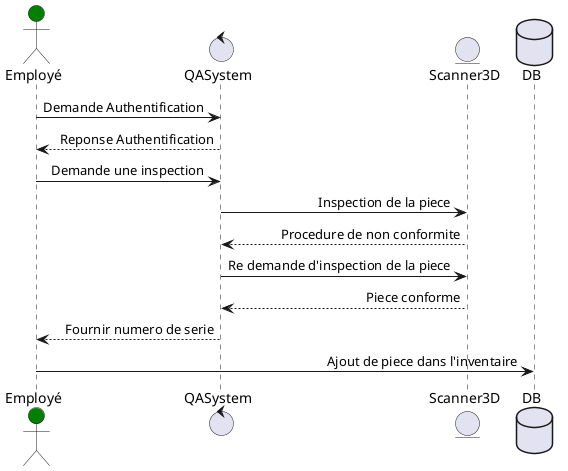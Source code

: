 @startuml

skinparam sequenceMessageAlign right

actor Employé #Green
control QASystem
entity Scanner3D
database DB

Employé-> QASystem: Demande Authentification
QASystem-->Employé: Reponse Authentification
Employé-> QASystem: Demande une inspection
QASystem->Scanner3D: Inspection de la piece
Scanner3D-->QASystem: Procedure de non conformite
QASystem->Scanner3D: Re demande d'inspection de la piece
Scanner3D-->QASystem: Piece conforme
QASystem-->Employé: Fournir numero de serie
Employé->DB: Ajout de piece dans l'inventaire




@enduml